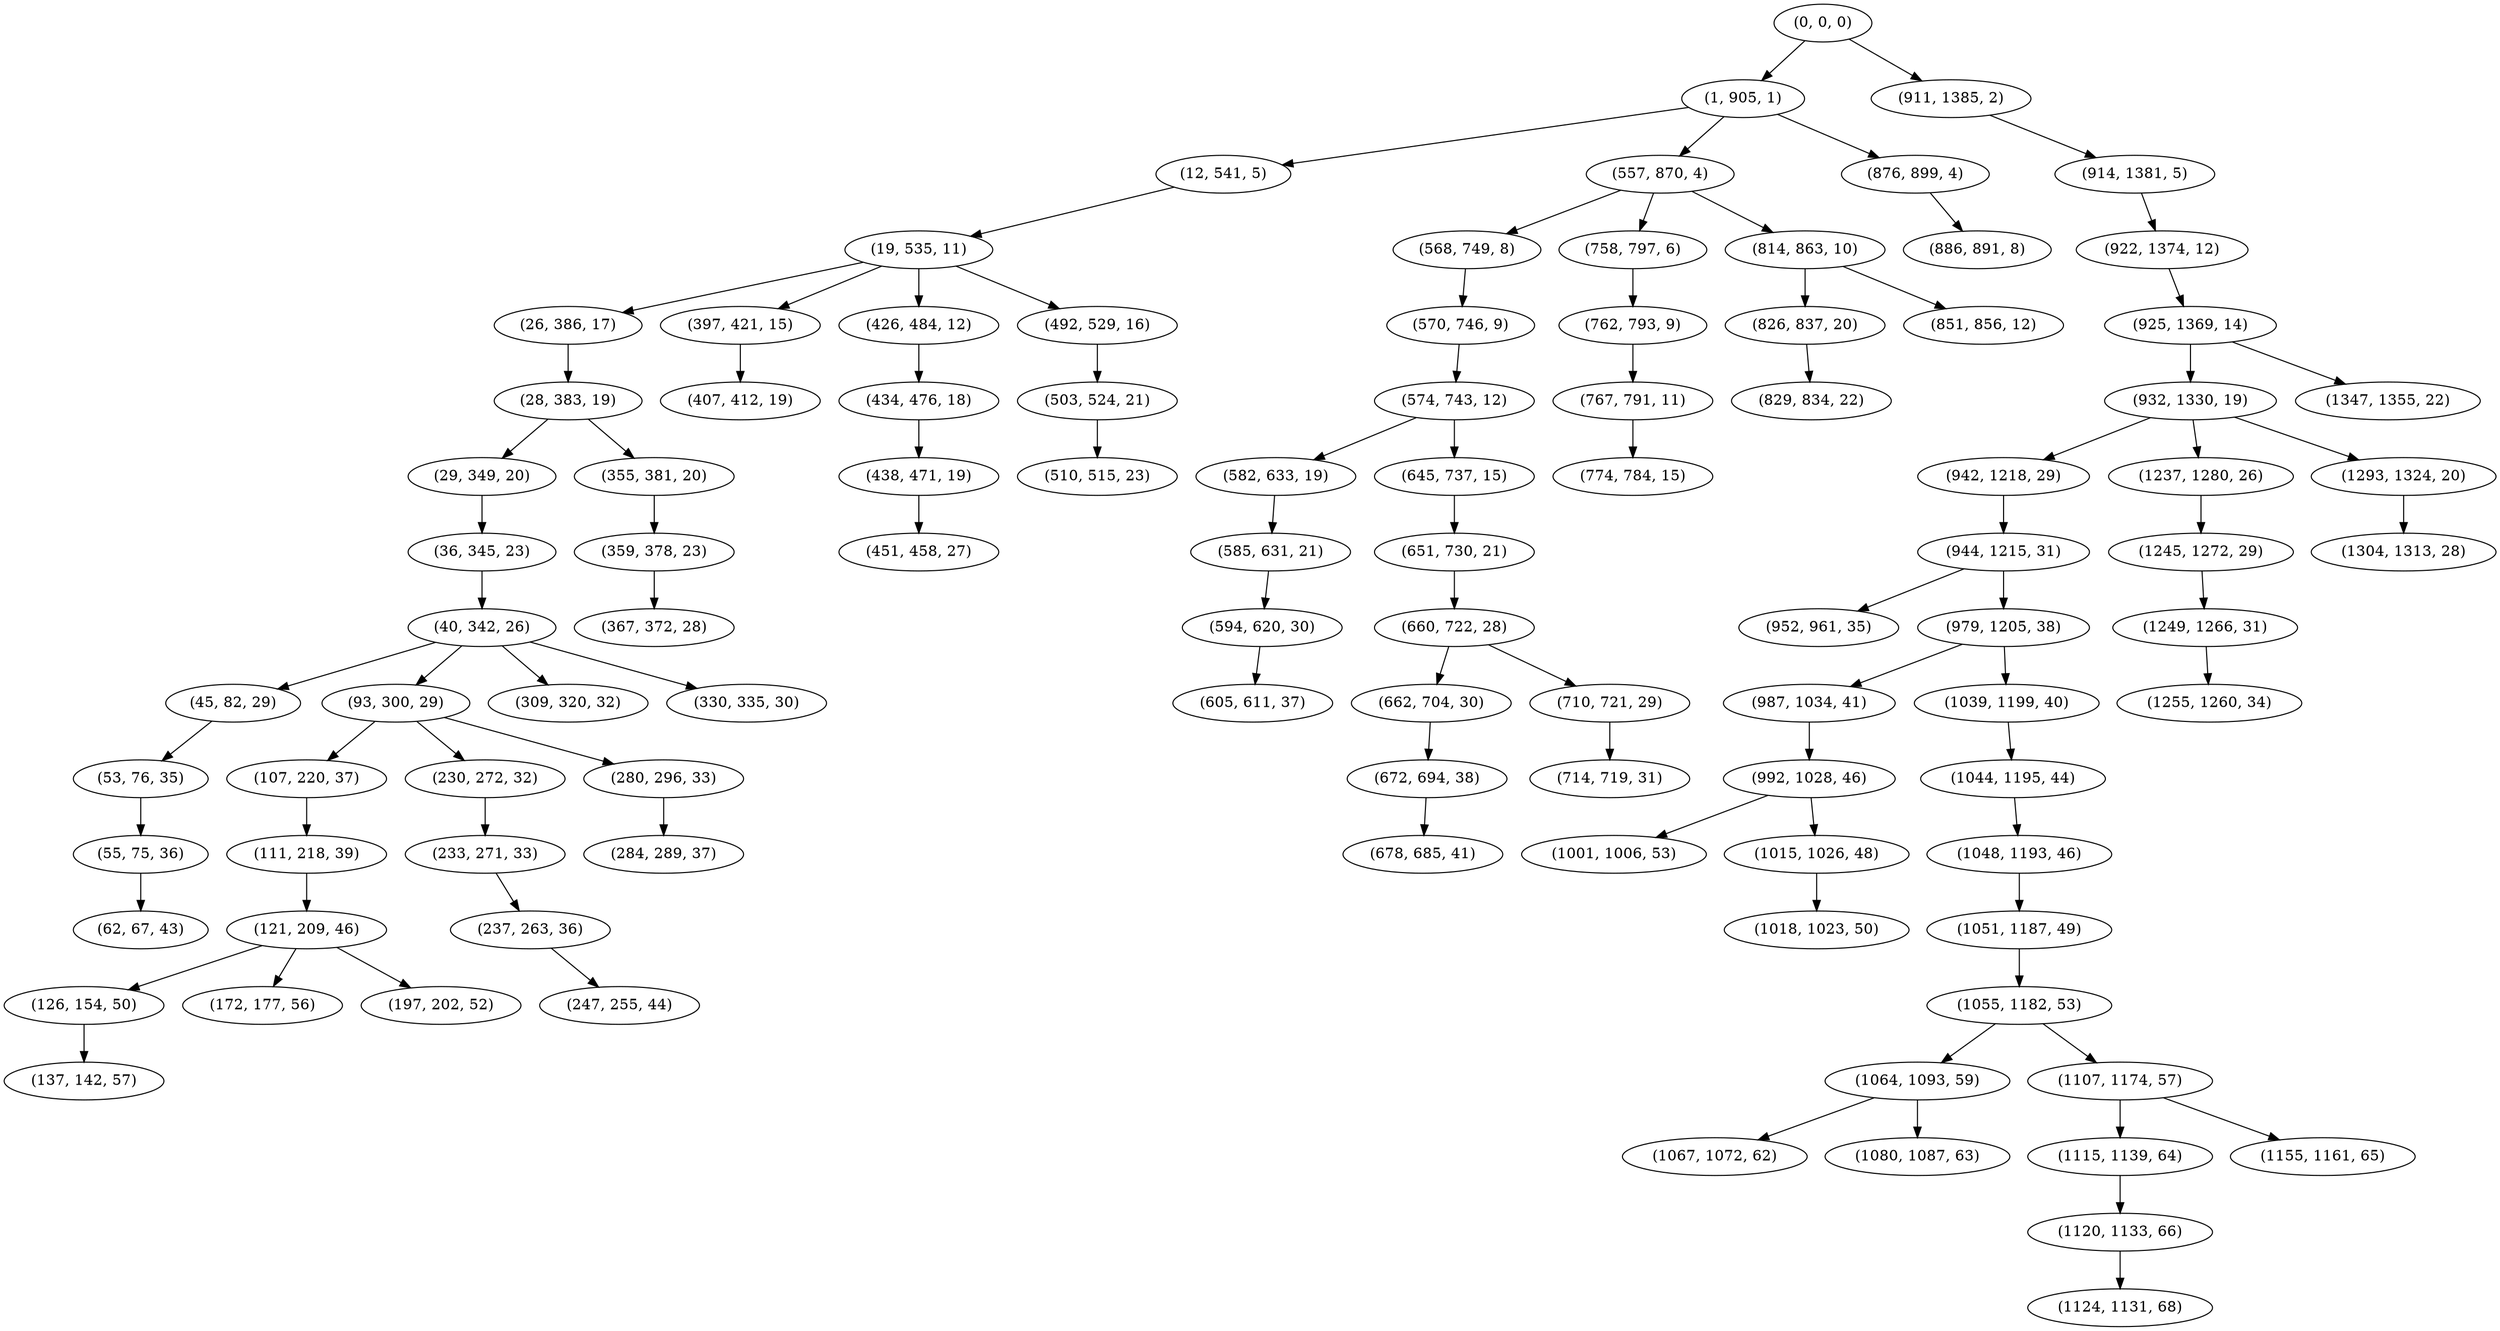 digraph tree {
    "(0, 0, 0)";
    "(1, 905, 1)";
    "(12, 541, 5)";
    "(19, 535, 11)";
    "(26, 386, 17)";
    "(28, 383, 19)";
    "(29, 349, 20)";
    "(36, 345, 23)";
    "(40, 342, 26)";
    "(45, 82, 29)";
    "(53, 76, 35)";
    "(55, 75, 36)";
    "(62, 67, 43)";
    "(93, 300, 29)";
    "(107, 220, 37)";
    "(111, 218, 39)";
    "(121, 209, 46)";
    "(126, 154, 50)";
    "(137, 142, 57)";
    "(172, 177, 56)";
    "(197, 202, 52)";
    "(230, 272, 32)";
    "(233, 271, 33)";
    "(237, 263, 36)";
    "(247, 255, 44)";
    "(280, 296, 33)";
    "(284, 289, 37)";
    "(309, 320, 32)";
    "(330, 335, 30)";
    "(355, 381, 20)";
    "(359, 378, 23)";
    "(367, 372, 28)";
    "(397, 421, 15)";
    "(407, 412, 19)";
    "(426, 484, 12)";
    "(434, 476, 18)";
    "(438, 471, 19)";
    "(451, 458, 27)";
    "(492, 529, 16)";
    "(503, 524, 21)";
    "(510, 515, 23)";
    "(557, 870, 4)";
    "(568, 749, 8)";
    "(570, 746, 9)";
    "(574, 743, 12)";
    "(582, 633, 19)";
    "(585, 631, 21)";
    "(594, 620, 30)";
    "(605, 611, 37)";
    "(645, 737, 15)";
    "(651, 730, 21)";
    "(660, 722, 28)";
    "(662, 704, 30)";
    "(672, 694, 38)";
    "(678, 685, 41)";
    "(710, 721, 29)";
    "(714, 719, 31)";
    "(758, 797, 6)";
    "(762, 793, 9)";
    "(767, 791, 11)";
    "(774, 784, 15)";
    "(814, 863, 10)";
    "(826, 837, 20)";
    "(829, 834, 22)";
    "(851, 856, 12)";
    "(876, 899, 4)";
    "(886, 891, 8)";
    "(911, 1385, 2)";
    "(914, 1381, 5)";
    "(922, 1374, 12)";
    "(925, 1369, 14)";
    "(932, 1330, 19)";
    "(942, 1218, 29)";
    "(944, 1215, 31)";
    "(952, 961, 35)";
    "(979, 1205, 38)";
    "(987, 1034, 41)";
    "(992, 1028, 46)";
    "(1001, 1006, 53)";
    "(1015, 1026, 48)";
    "(1018, 1023, 50)";
    "(1039, 1199, 40)";
    "(1044, 1195, 44)";
    "(1048, 1193, 46)";
    "(1051, 1187, 49)";
    "(1055, 1182, 53)";
    "(1064, 1093, 59)";
    "(1067, 1072, 62)";
    "(1080, 1087, 63)";
    "(1107, 1174, 57)";
    "(1115, 1139, 64)";
    "(1120, 1133, 66)";
    "(1124, 1131, 68)";
    "(1155, 1161, 65)";
    "(1237, 1280, 26)";
    "(1245, 1272, 29)";
    "(1249, 1266, 31)";
    "(1255, 1260, 34)";
    "(1293, 1324, 20)";
    "(1304, 1313, 28)";
    "(1347, 1355, 22)";
    "(0, 0, 0)" -> "(1, 905, 1)";
    "(0, 0, 0)" -> "(911, 1385, 2)";
    "(1, 905, 1)" -> "(12, 541, 5)";
    "(1, 905, 1)" -> "(557, 870, 4)";
    "(1, 905, 1)" -> "(876, 899, 4)";
    "(12, 541, 5)" -> "(19, 535, 11)";
    "(19, 535, 11)" -> "(26, 386, 17)";
    "(19, 535, 11)" -> "(397, 421, 15)";
    "(19, 535, 11)" -> "(426, 484, 12)";
    "(19, 535, 11)" -> "(492, 529, 16)";
    "(26, 386, 17)" -> "(28, 383, 19)";
    "(28, 383, 19)" -> "(29, 349, 20)";
    "(28, 383, 19)" -> "(355, 381, 20)";
    "(29, 349, 20)" -> "(36, 345, 23)";
    "(36, 345, 23)" -> "(40, 342, 26)";
    "(40, 342, 26)" -> "(45, 82, 29)";
    "(40, 342, 26)" -> "(93, 300, 29)";
    "(40, 342, 26)" -> "(309, 320, 32)";
    "(40, 342, 26)" -> "(330, 335, 30)";
    "(45, 82, 29)" -> "(53, 76, 35)";
    "(53, 76, 35)" -> "(55, 75, 36)";
    "(55, 75, 36)" -> "(62, 67, 43)";
    "(93, 300, 29)" -> "(107, 220, 37)";
    "(93, 300, 29)" -> "(230, 272, 32)";
    "(93, 300, 29)" -> "(280, 296, 33)";
    "(107, 220, 37)" -> "(111, 218, 39)";
    "(111, 218, 39)" -> "(121, 209, 46)";
    "(121, 209, 46)" -> "(126, 154, 50)";
    "(121, 209, 46)" -> "(172, 177, 56)";
    "(121, 209, 46)" -> "(197, 202, 52)";
    "(126, 154, 50)" -> "(137, 142, 57)";
    "(230, 272, 32)" -> "(233, 271, 33)";
    "(233, 271, 33)" -> "(237, 263, 36)";
    "(237, 263, 36)" -> "(247, 255, 44)";
    "(280, 296, 33)" -> "(284, 289, 37)";
    "(355, 381, 20)" -> "(359, 378, 23)";
    "(359, 378, 23)" -> "(367, 372, 28)";
    "(397, 421, 15)" -> "(407, 412, 19)";
    "(426, 484, 12)" -> "(434, 476, 18)";
    "(434, 476, 18)" -> "(438, 471, 19)";
    "(438, 471, 19)" -> "(451, 458, 27)";
    "(492, 529, 16)" -> "(503, 524, 21)";
    "(503, 524, 21)" -> "(510, 515, 23)";
    "(557, 870, 4)" -> "(568, 749, 8)";
    "(557, 870, 4)" -> "(758, 797, 6)";
    "(557, 870, 4)" -> "(814, 863, 10)";
    "(568, 749, 8)" -> "(570, 746, 9)";
    "(570, 746, 9)" -> "(574, 743, 12)";
    "(574, 743, 12)" -> "(582, 633, 19)";
    "(574, 743, 12)" -> "(645, 737, 15)";
    "(582, 633, 19)" -> "(585, 631, 21)";
    "(585, 631, 21)" -> "(594, 620, 30)";
    "(594, 620, 30)" -> "(605, 611, 37)";
    "(645, 737, 15)" -> "(651, 730, 21)";
    "(651, 730, 21)" -> "(660, 722, 28)";
    "(660, 722, 28)" -> "(662, 704, 30)";
    "(660, 722, 28)" -> "(710, 721, 29)";
    "(662, 704, 30)" -> "(672, 694, 38)";
    "(672, 694, 38)" -> "(678, 685, 41)";
    "(710, 721, 29)" -> "(714, 719, 31)";
    "(758, 797, 6)" -> "(762, 793, 9)";
    "(762, 793, 9)" -> "(767, 791, 11)";
    "(767, 791, 11)" -> "(774, 784, 15)";
    "(814, 863, 10)" -> "(826, 837, 20)";
    "(814, 863, 10)" -> "(851, 856, 12)";
    "(826, 837, 20)" -> "(829, 834, 22)";
    "(876, 899, 4)" -> "(886, 891, 8)";
    "(911, 1385, 2)" -> "(914, 1381, 5)";
    "(914, 1381, 5)" -> "(922, 1374, 12)";
    "(922, 1374, 12)" -> "(925, 1369, 14)";
    "(925, 1369, 14)" -> "(932, 1330, 19)";
    "(925, 1369, 14)" -> "(1347, 1355, 22)";
    "(932, 1330, 19)" -> "(942, 1218, 29)";
    "(932, 1330, 19)" -> "(1237, 1280, 26)";
    "(932, 1330, 19)" -> "(1293, 1324, 20)";
    "(942, 1218, 29)" -> "(944, 1215, 31)";
    "(944, 1215, 31)" -> "(952, 961, 35)";
    "(944, 1215, 31)" -> "(979, 1205, 38)";
    "(979, 1205, 38)" -> "(987, 1034, 41)";
    "(979, 1205, 38)" -> "(1039, 1199, 40)";
    "(987, 1034, 41)" -> "(992, 1028, 46)";
    "(992, 1028, 46)" -> "(1001, 1006, 53)";
    "(992, 1028, 46)" -> "(1015, 1026, 48)";
    "(1015, 1026, 48)" -> "(1018, 1023, 50)";
    "(1039, 1199, 40)" -> "(1044, 1195, 44)";
    "(1044, 1195, 44)" -> "(1048, 1193, 46)";
    "(1048, 1193, 46)" -> "(1051, 1187, 49)";
    "(1051, 1187, 49)" -> "(1055, 1182, 53)";
    "(1055, 1182, 53)" -> "(1064, 1093, 59)";
    "(1055, 1182, 53)" -> "(1107, 1174, 57)";
    "(1064, 1093, 59)" -> "(1067, 1072, 62)";
    "(1064, 1093, 59)" -> "(1080, 1087, 63)";
    "(1107, 1174, 57)" -> "(1115, 1139, 64)";
    "(1107, 1174, 57)" -> "(1155, 1161, 65)";
    "(1115, 1139, 64)" -> "(1120, 1133, 66)";
    "(1120, 1133, 66)" -> "(1124, 1131, 68)";
    "(1237, 1280, 26)" -> "(1245, 1272, 29)";
    "(1245, 1272, 29)" -> "(1249, 1266, 31)";
    "(1249, 1266, 31)" -> "(1255, 1260, 34)";
    "(1293, 1324, 20)" -> "(1304, 1313, 28)";
}
